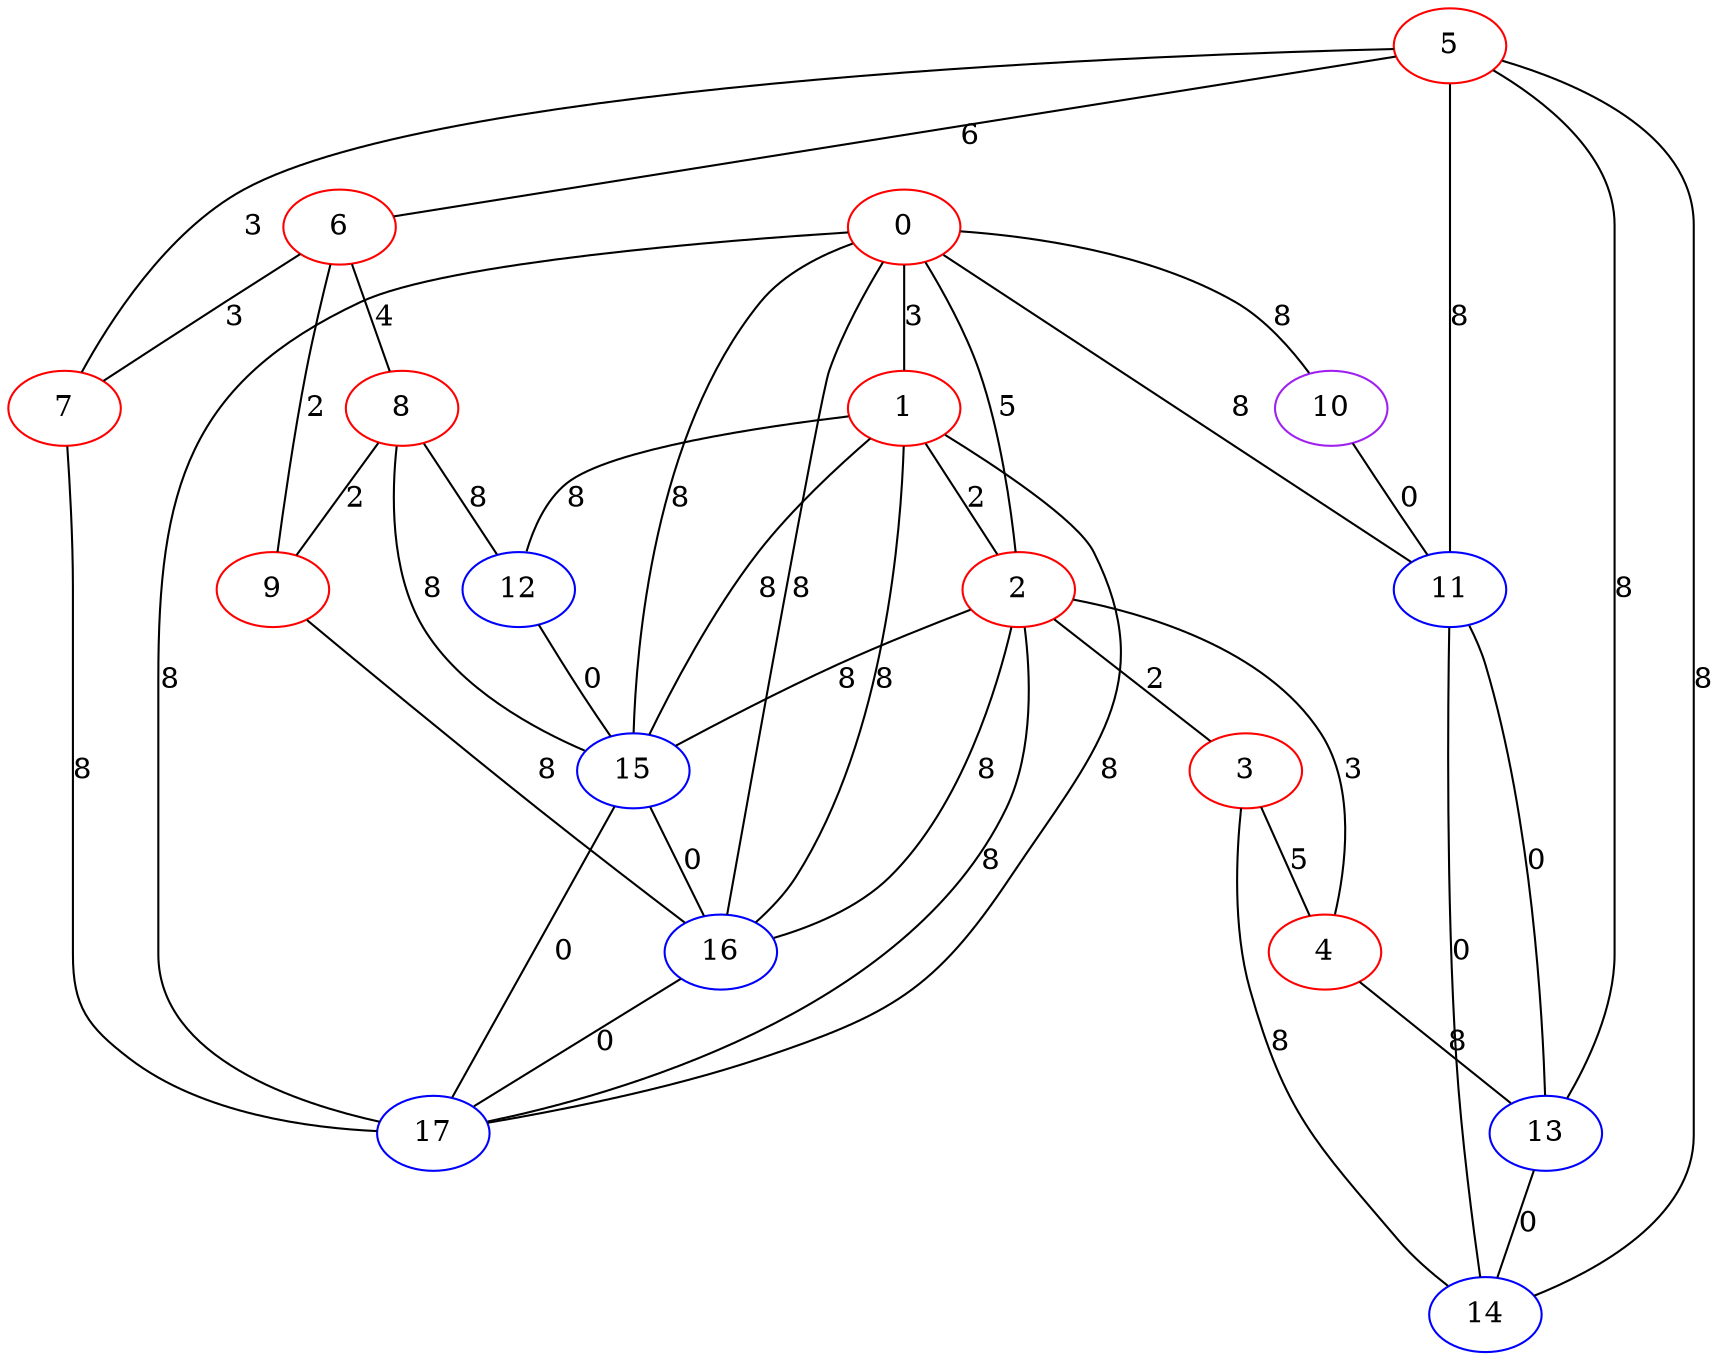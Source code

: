 graph "" {
0 [color=red, weight=1];
1 [color=red, weight=1];
2 [color=red, weight=1];
3 [color=red, weight=1];
4 [color=red, weight=1];
5 [color=red, weight=1];
6 [color=red, weight=1];
7 [color=red, weight=1];
8 [color=red, weight=1];
9 [color=red, weight=1];
10 [color=purple, weight=4];
11 [color=blue, weight=3];
12 [color=blue, weight=3];
13 [color=blue, weight=3];
14 [color=blue, weight=3];
15 [color=blue, weight=3];
16 [color=blue, weight=3];
17 [color=blue, weight=3];
0 -- 1  [key=0, label=3];
0 -- 2  [key=0, label=5];
0 -- 10  [key=0, label=8];
0 -- 11  [key=0, label=8];
0 -- 15  [key=0, label=8];
0 -- 16  [key=0, label=8];
0 -- 17  [key=0, label=8];
1 -- 2  [key=0, label=2];
1 -- 12  [key=0, label=8];
1 -- 15  [key=0, label=8];
1 -- 16  [key=0, label=8];
1 -- 17  [key=0, label=8];
2 -- 3  [key=0, label=2];
2 -- 4  [key=0, label=3];
2 -- 15  [key=0, label=8];
2 -- 16  [key=0, label=8];
2 -- 17  [key=0, label=8];
3 -- 4  [key=0, label=5];
3 -- 14  [key=0, label=8];
4 -- 13  [key=0, label=8];
5 -- 14  [key=0, label=8];
5 -- 11  [key=0, label=8];
5 -- 13  [key=0, label=8];
5 -- 6  [key=0, label=6];
5 -- 7  [key=0, label=3];
6 -- 8  [key=0, label=4];
6 -- 9  [key=0, label=2];
6 -- 7  [key=0, label=3];
7 -- 17  [key=0, label=8];
8 -- 9  [key=0, label=2];
8 -- 12  [key=0, label=8];
8 -- 15  [key=0, label=8];
9 -- 16  [key=0, label=8];
10 -- 11  [key=0, label=0];
11 -- 13  [key=0, label=0];
11 -- 14  [key=0, label=0];
12 -- 15  [key=0, label=0];
13 -- 14  [key=0, label=0];
15 -- 16  [key=0, label=0];
15 -- 17  [key=0, label=0];
16 -- 17  [key=0, label=0];
}
